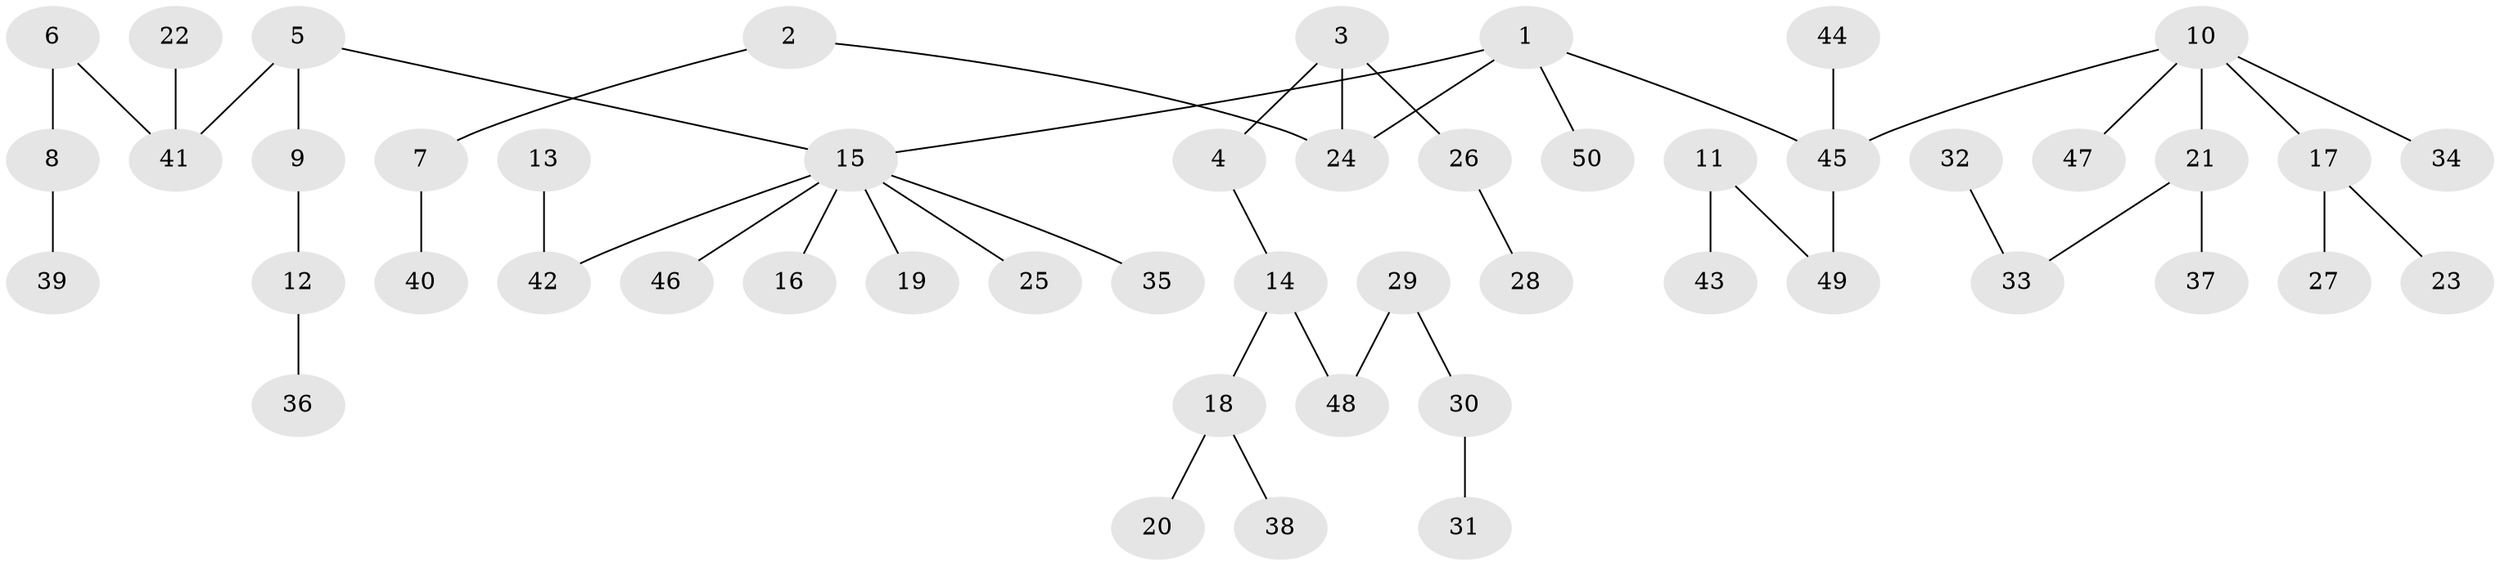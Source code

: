 // original degree distribution, {4: 0.08571428571428572, 5: 0.014285714285714285, 2: 0.24285714285714285, 6: 0.014285714285714285, 9: 0.014285714285714285, 3: 0.11428571428571428, 1: 0.5142857142857142}
// Generated by graph-tools (version 1.1) at 2025/37/03/04/25 23:37:16]
// undirected, 50 vertices, 49 edges
graph export_dot {
  node [color=gray90,style=filled];
  1;
  2;
  3;
  4;
  5;
  6;
  7;
  8;
  9;
  10;
  11;
  12;
  13;
  14;
  15;
  16;
  17;
  18;
  19;
  20;
  21;
  22;
  23;
  24;
  25;
  26;
  27;
  28;
  29;
  30;
  31;
  32;
  33;
  34;
  35;
  36;
  37;
  38;
  39;
  40;
  41;
  42;
  43;
  44;
  45;
  46;
  47;
  48;
  49;
  50;
  1 -- 15 [weight=1.0];
  1 -- 24 [weight=1.0];
  1 -- 45 [weight=1.0];
  1 -- 50 [weight=1.0];
  2 -- 7 [weight=1.0];
  2 -- 24 [weight=1.0];
  3 -- 4 [weight=1.0];
  3 -- 24 [weight=1.0];
  3 -- 26 [weight=1.0];
  4 -- 14 [weight=1.0];
  5 -- 9 [weight=1.0];
  5 -- 15 [weight=1.0];
  5 -- 41 [weight=1.0];
  6 -- 8 [weight=1.0];
  6 -- 41 [weight=1.0];
  7 -- 40 [weight=1.0];
  8 -- 39 [weight=1.0];
  9 -- 12 [weight=1.0];
  10 -- 17 [weight=1.0];
  10 -- 21 [weight=1.0];
  10 -- 34 [weight=1.0];
  10 -- 45 [weight=1.0];
  10 -- 47 [weight=1.0];
  11 -- 43 [weight=1.0];
  11 -- 49 [weight=1.0];
  12 -- 36 [weight=1.0];
  13 -- 42 [weight=1.0];
  14 -- 18 [weight=1.0];
  14 -- 48 [weight=1.0];
  15 -- 16 [weight=1.0];
  15 -- 19 [weight=1.0];
  15 -- 25 [weight=1.0];
  15 -- 35 [weight=1.0];
  15 -- 42 [weight=1.0];
  15 -- 46 [weight=1.0];
  17 -- 23 [weight=1.0];
  17 -- 27 [weight=1.0];
  18 -- 20 [weight=1.0];
  18 -- 38 [weight=1.0];
  21 -- 33 [weight=1.0];
  21 -- 37 [weight=1.0];
  22 -- 41 [weight=1.0];
  26 -- 28 [weight=1.0];
  29 -- 30 [weight=1.0];
  29 -- 48 [weight=1.0];
  30 -- 31 [weight=1.0];
  32 -- 33 [weight=1.0];
  44 -- 45 [weight=1.0];
  45 -- 49 [weight=1.0];
}
